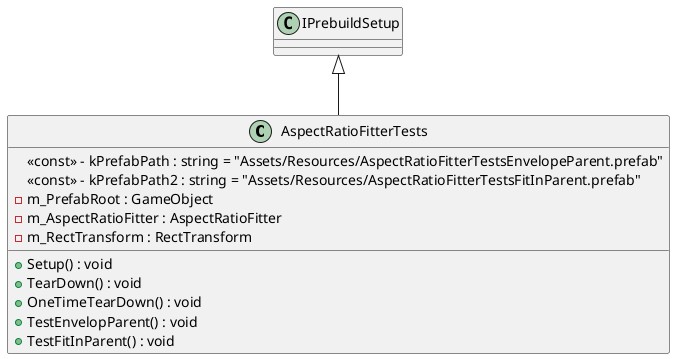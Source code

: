 @startuml
class AspectRatioFitterTests {
    <<const>> - kPrefabPath : string = "Assets/Resources/AspectRatioFitterTestsEnvelopeParent.prefab"
    <<const>> - kPrefabPath2 : string = "Assets/Resources/AspectRatioFitterTestsFitInParent.prefab"
    - m_PrefabRoot : GameObject
    - m_AspectRatioFitter : AspectRatioFitter
    - m_RectTransform : RectTransform
    + Setup() : void
    + TearDown() : void
    + OneTimeTearDown() : void
    + TestEnvelopParent() : void
    + TestFitInParent() : void
}
IPrebuildSetup <|-- AspectRatioFitterTests
@enduml
